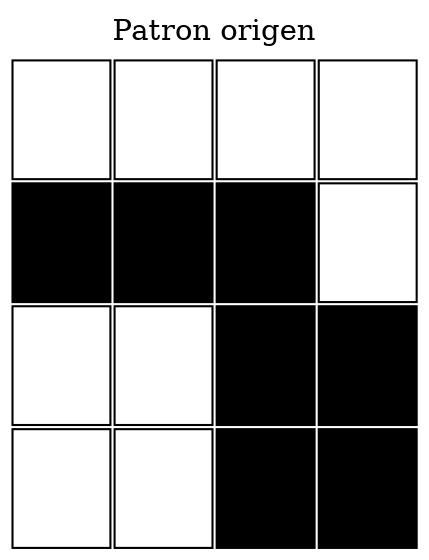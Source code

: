 digraph html {
labelloc="t";
       label="Patron origen";
 tabla [shape=none, margin=0, label=<
 <TABLE BORDER="0" CELLBORDER="1" CELLSPACING="2.5" CELLPADDING="20">    <TR><TD> </TD><TD> </TD><TD> </TD><TD> </TD></TR><TR><TD BGCOLOR="black"> </TD><TD BGCOLOR="black"> </TD><TD BGCOLOR="black"> </TD><TD> </TD></TR><TR><TD> </TD><TD> </TD><TD BGCOLOR="black"> </TD><TD BGCOLOR="black"> </TD></TR><TR><TD> </TD><TD> </TD><TD BGCOLOR="black"> </TD><TD BGCOLOR="black"> </TD></TR></TABLE>>];}